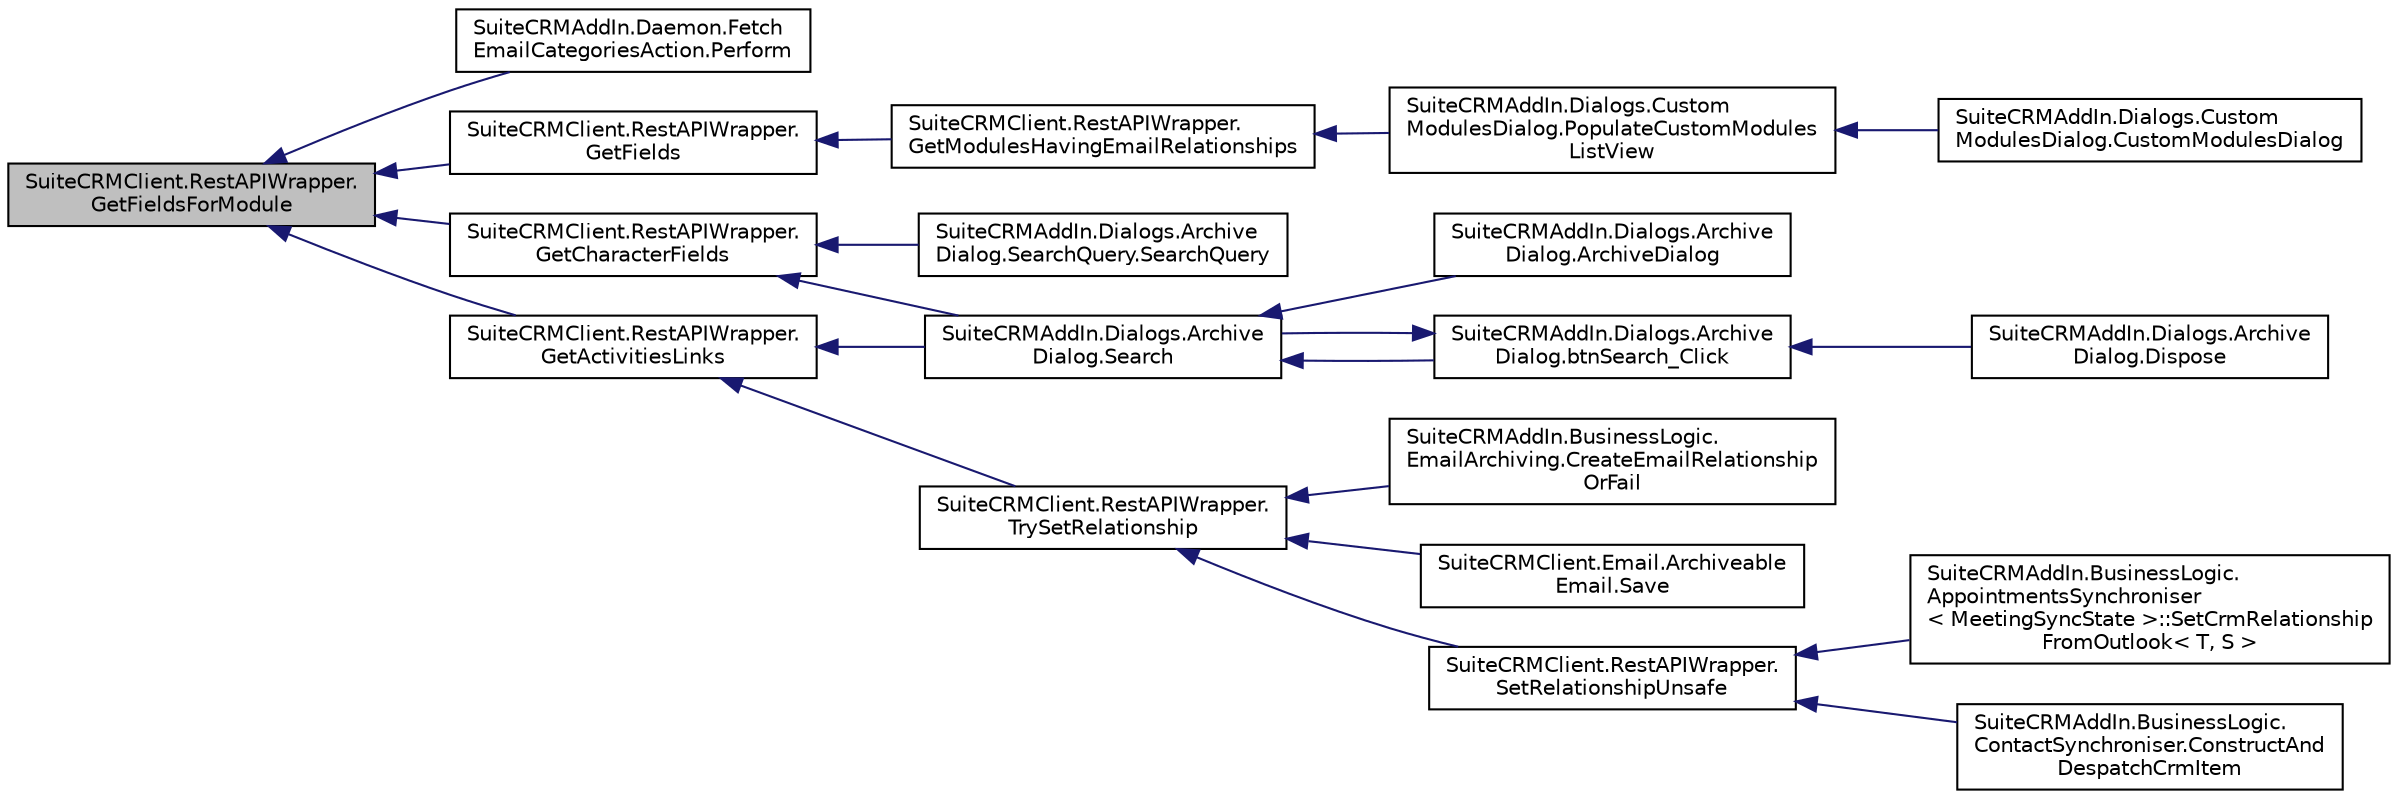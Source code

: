 digraph "SuiteCRMClient.RestAPIWrapper.GetFieldsForModule"
{
  edge [fontname="Helvetica",fontsize="10",labelfontname="Helvetica",labelfontsize="10"];
  node [fontname="Helvetica",fontsize="10",shape=record];
  rankdir="LR";
  Node101 [label="SuiteCRMClient.RestAPIWrapper.\lGetFieldsForModule",height=0.2,width=0.4,color="black", fillcolor="grey75", style="filled", fontcolor="black"];
  Node101 -> Node102 [dir="back",color="midnightblue",fontsize="10",style="solid",fontname="Helvetica"];
  Node102 [label="SuiteCRMAddIn.Daemon.Fetch\lEmailCategoriesAction.Perform",height=0.2,width=0.4,color="black", fillcolor="white", style="filled",URL="$class_suite_c_r_m_add_in_1_1_daemon_1_1_fetch_email_categories_action.html#aa66d26d6ff7091896ec73ce4a69d699f",tooltip="Replace the items in my items list, which is the list passed in by the caller, with the options retur..."];
  Node101 -> Node103 [dir="back",color="midnightblue",fontsize="10",style="solid",fontname="Helvetica"];
  Node103 [label="SuiteCRMClient.RestAPIWrapper.\lGetFields",height=0.2,width=0.4,color="black", fillcolor="white", style="filled",URL="$class_suite_c_r_m_client_1_1_rest_a_p_i_wrapper.html#ac44c7c8954b5a007c6561d034189546a"];
  Node103 -> Node104 [dir="back",color="midnightblue",fontsize="10",style="solid",fontname="Helvetica"];
  Node104 [label="SuiteCRMClient.RestAPIWrapper.\lGetModulesHavingEmailRelationships",height=0.2,width=0.4,color="black", fillcolor="white", style="filled",URL="$class_suite_c_r_m_client_1_1_rest_a_p_i_wrapper.html#a38f0f0e6ff6a0b43189def29346acc9c",tooltip="Return only those modules which have relationships to the email module. "];
  Node104 -> Node105 [dir="back",color="midnightblue",fontsize="10",style="solid",fontname="Helvetica"];
  Node105 [label="SuiteCRMAddIn.Dialogs.Custom\lModulesDialog.PopulateCustomModules\lListView",height=0.2,width=0.4,color="black", fillcolor="white", style="filled",URL="$class_suite_c_r_m_add_in_1_1_dialogs_1_1_custom_modules_dialog.html#ad43594486079041890b2cff4f96d3f23",tooltip="Populate this list view with custom modules, marking those saved in my settings as selected..."];
  Node105 -> Node106 [dir="back",color="midnightblue",fontsize="10",style="solid",fontname="Helvetica"];
  Node106 [label="SuiteCRMAddIn.Dialogs.Custom\lModulesDialog.CustomModulesDialog",height=0.2,width=0.4,color="black", fillcolor="white", style="filled",URL="$class_suite_c_r_m_add_in_1_1_dialogs_1_1_custom_modules_dialog.html#a0690a5a0bafdb53508b3bb0e9743b422"];
  Node101 -> Node107 [dir="back",color="midnightblue",fontsize="10",style="solid",fontname="Helvetica"];
  Node107 [label="SuiteCRMClient.RestAPIWrapper.\lGetCharacterFields",height=0.2,width=0.4,color="black", fillcolor="white", style="filled",URL="$class_suite_c_r_m_client_1_1_rest_a_p_i_wrapper.html#a3b0173a43abff84e0b0f0efa5c2ed51e",tooltip="Get the names of all the fields of the module with this name whose data type is char or varchar or na..."];
  Node107 -> Node108 [dir="back",color="midnightblue",fontsize="10",style="solid",fontname="Helvetica"];
  Node108 [label="SuiteCRMAddIn.Dialogs.Archive\lDialog.Search",height=0.2,width=0.4,color="black", fillcolor="white", style="filled",URL="$class_suite_c_r_m_add_in_1_1_dialogs_1_1_archive_dialog.html#aa32f4ff78e1a63423539f438efe11a8d",tooltip="Search CRM for records matching this search text, and populate the tree view with a tree of nodes rep..."];
  Node108 -> Node109 [dir="back",color="midnightblue",fontsize="10",style="solid",fontname="Helvetica"];
  Node109 [label="SuiteCRMAddIn.Dialogs.Archive\lDialog.ArchiveDialog",height=0.2,width=0.4,color="black", fillcolor="white", style="filled",URL="$class_suite_c_r_m_add_in_1_1_dialogs_1_1_archive_dialog.html#a6207d7b9b5b9c52e7834a3d5415a9c21"];
  Node108 -> Node110 [dir="back",color="midnightblue",fontsize="10",style="solid",fontname="Helvetica"];
  Node110 [label="SuiteCRMAddIn.Dialogs.Archive\lDialog.btnSearch_Click",height=0.2,width=0.4,color="black", fillcolor="white", style="filled",URL="$class_suite_c_r_m_add_in_1_1_dialogs_1_1_archive_dialog.html#a3160bc88861f266746f9631068fc9ed7"];
  Node110 -> Node108 [dir="back",color="midnightblue",fontsize="10",style="solid",fontname="Helvetica"];
  Node110 -> Node111 [dir="back",color="midnightblue",fontsize="10",style="solid",fontname="Helvetica"];
  Node111 [label="SuiteCRMAddIn.Dialogs.Archive\lDialog.Dispose",height=0.2,width=0.4,color="black", fillcolor="white", style="filled",URL="$class_suite_c_r_m_add_in_1_1_dialogs_1_1_archive_dialog.html#a1f34c87c999c13b787aab281472014cd",tooltip="Clean up any resources being used. "];
  Node107 -> Node112 [dir="back",color="midnightblue",fontsize="10",style="solid",fontname="Helvetica"];
  Node112 [label="SuiteCRMAddIn.Dialogs.Archive\lDialog.SearchQuery.SearchQuery",height=0.2,width=0.4,color="black", fillcolor="white", style="filled",URL="$class_suite_c_r_m_add_in_1_1_dialogs_1_1_archive_dialog_1_1_search_query.html#ae4ceb37e64a28f94b39a952743de4dff",tooltip="Construct a new instance of a search query. "];
  Node101 -> Node113 [dir="back",color="midnightblue",fontsize="10",style="solid",fontname="Helvetica"];
  Node113 [label="SuiteCRMClient.RestAPIWrapper.\lGetActivitiesLinks",height=0.2,width=0.4,color="black", fillcolor="white", style="filled",URL="$class_suite_c_r_m_client_1_1_rest_a_p_i_wrapper.html#accf4001b77548d304c053979873b00b6",tooltip="Find the fields, among the fields of this module, which are links and where the name of the relations..."];
  Node113 -> Node108 [dir="back",color="midnightblue",fontsize="10",style="solid",fontname="Helvetica"];
  Node113 -> Node114 [dir="back",color="midnightblue",fontsize="10",style="solid",fontname="Helvetica"];
  Node114 [label="SuiteCRMClient.RestAPIWrapper.\lTrySetRelationship",height=0.2,width=0.4,color="black", fillcolor="white", style="filled",URL="$class_suite_c_r_m_client_1_1_rest_a_p_i_wrapper.html#a510876013f08c61785ac5f696198ac71",tooltip="The protocols for how link fields are named vary. Try the most likely two possibilities, and log failures. "];
  Node114 -> Node115 [dir="back",color="midnightblue",fontsize="10",style="solid",fontname="Helvetica"];
  Node115 [label="SuiteCRMAddIn.BusinessLogic.\lEmailArchiving.CreateEmailRelationship\lOrFail",height=0.2,width=0.4,color="black", fillcolor="white", style="filled",URL="$class_suite_c_r_m_add_in_1_1_business_logic_1_1_email_archiving.html#a948cb2a5bcb8e8023207a335c87720be"];
  Node114 -> Node116 [dir="back",color="midnightblue",fontsize="10",style="solid",fontname="Helvetica"];
  Node116 [label="SuiteCRMClient.Email.Archiveable\lEmail.Save",height=0.2,width=0.4,color="black", fillcolor="white", style="filled",URL="$class_suite_c_r_m_client_1_1_email_1_1_archiveable_email.html#afb649e45ccb57d6a534c7386e479338c",tooltip="Save my email to CRM, and link it to these contact ids. "];
  Node114 -> Node117 [dir="back",color="midnightblue",fontsize="10",style="solid",fontname="Helvetica"];
  Node117 [label="SuiteCRMClient.RestAPIWrapper.\lSetRelationshipUnsafe",height=0.2,width=0.4,color="black", fillcolor="white", style="filled",URL="$class_suite_c_r_m_client_1_1_rest_a_p_i_wrapper.html#a98dbca73e603f23d0a5be5021c8f550e",tooltip="Sets a CRM relationship and returns boolean success. &#39;Unsafe&#39; because most callers ignore the result..."];
  Node117 -> Node118 [dir="back",color="midnightblue",fontsize="10",style="solid",fontname="Helvetica"];
  Node118 [label="SuiteCRMAddIn.BusinessLogic.\lAppointmentsSynchroniser\l\< MeetingSyncState \>::SetCrmRelationship\lFromOutlook\< T, S \>",height=0.2,width=0.4,color="black", fillcolor="white", style="filled",URL="$class_suite_c_r_m_add_in_1_1_business_logic_1_1_appointments_synchroniser.html#a40629a2c0689810e7ad1eeee2032f8bd",tooltip="Sets up a CRM relationship to mimic an Outlook relationship "];
  Node117 -> Node119 [dir="back",color="midnightblue",fontsize="10",style="solid",fontname="Helvetica"];
  Node119 [label="SuiteCRMAddIn.BusinessLogic.\lContactSynchroniser.ConstructAnd\lDespatchCrmItem",height=0.2,width=0.4,color="black", fillcolor="white", style="filled",URL="$class_suite_c_r_m_add_in_1_1_business_logic_1_1_contact_synchroniser.html#a2cb7f84b824dca5501fb81201fc953a5",tooltip="Construct a JSON packet representing the Outlook item of this sync state, and despatch it to CRM..."];
}
